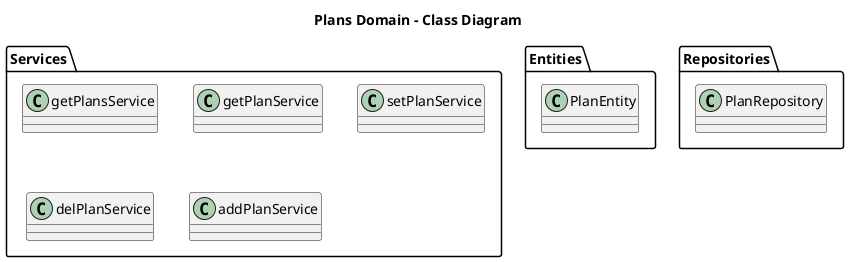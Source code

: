 @startuml

title Plans Domain - Class Diagram

folder Entities {
  class PlanEntity
}

folder Repositories {
  class PlanRepository
}

folder Services {
  class getPlansService
  class getPlanService
  class setPlanService
  class delPlanService
  class addPlanService
}

@enduml